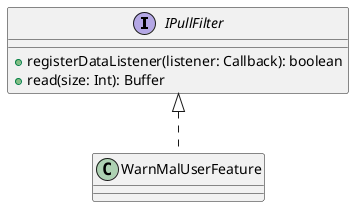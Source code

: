 @startuml WarnMalUserFeature

interface IPullFilter {
    + registerDataListener(listener: Callback): boolean
    + read(size: Int): Buffer
}

class WarnMalUserFeature implements IPullFilter {
    
}

@enduml